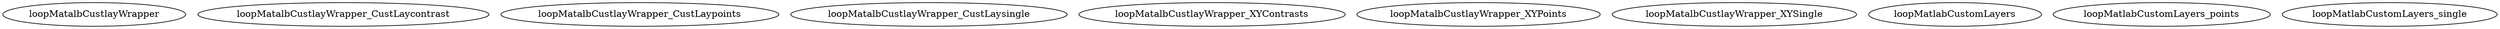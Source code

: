 /* Created by mdot for Matlab */
digraph m2html {

  loopMatalbCustlayWrapper [URL="loopMatalbCustlayWrapper.html"];
  loopMatalbCustlayWrapper_CustLaycontrast [URL="loopMatalbCustlayWrapper_CustLaycontrast.html"];
  loopMatalbCustlayWrapper_CustLaypoints [URL="loopMatalbCustlayWrapper_CustLaypoints.html"];
  loopMatalbCustlayWrapper_CustLaysingle [URL="loopMatalbCustlayWrapper_CustLaysingle.html"];
  loopMatalbCustlayWrapper_XYContrasts [URL="loopMatalbCustlayWrapper_XYContrasts.html"];
  loopMatalbCustlayWrapper_XYPoints [URL="loopMatalbCustlayWrapper_XYPoints.html"];
  loopMatalbCustlayWrapper_XYSingle [URL="loopMatalbCustlayWrapper_XYSingle.html"];
  loopMatlabCustomLayers [URL="loopMatlabCustomLayers.html"];
  loopMatlabCustomLayers_points [URL="loopMatlabCustomLayers_points.html"];
  loopMatlabCustomLayers_single [URL="loopMatlabCustomLayers_single.html"];
}